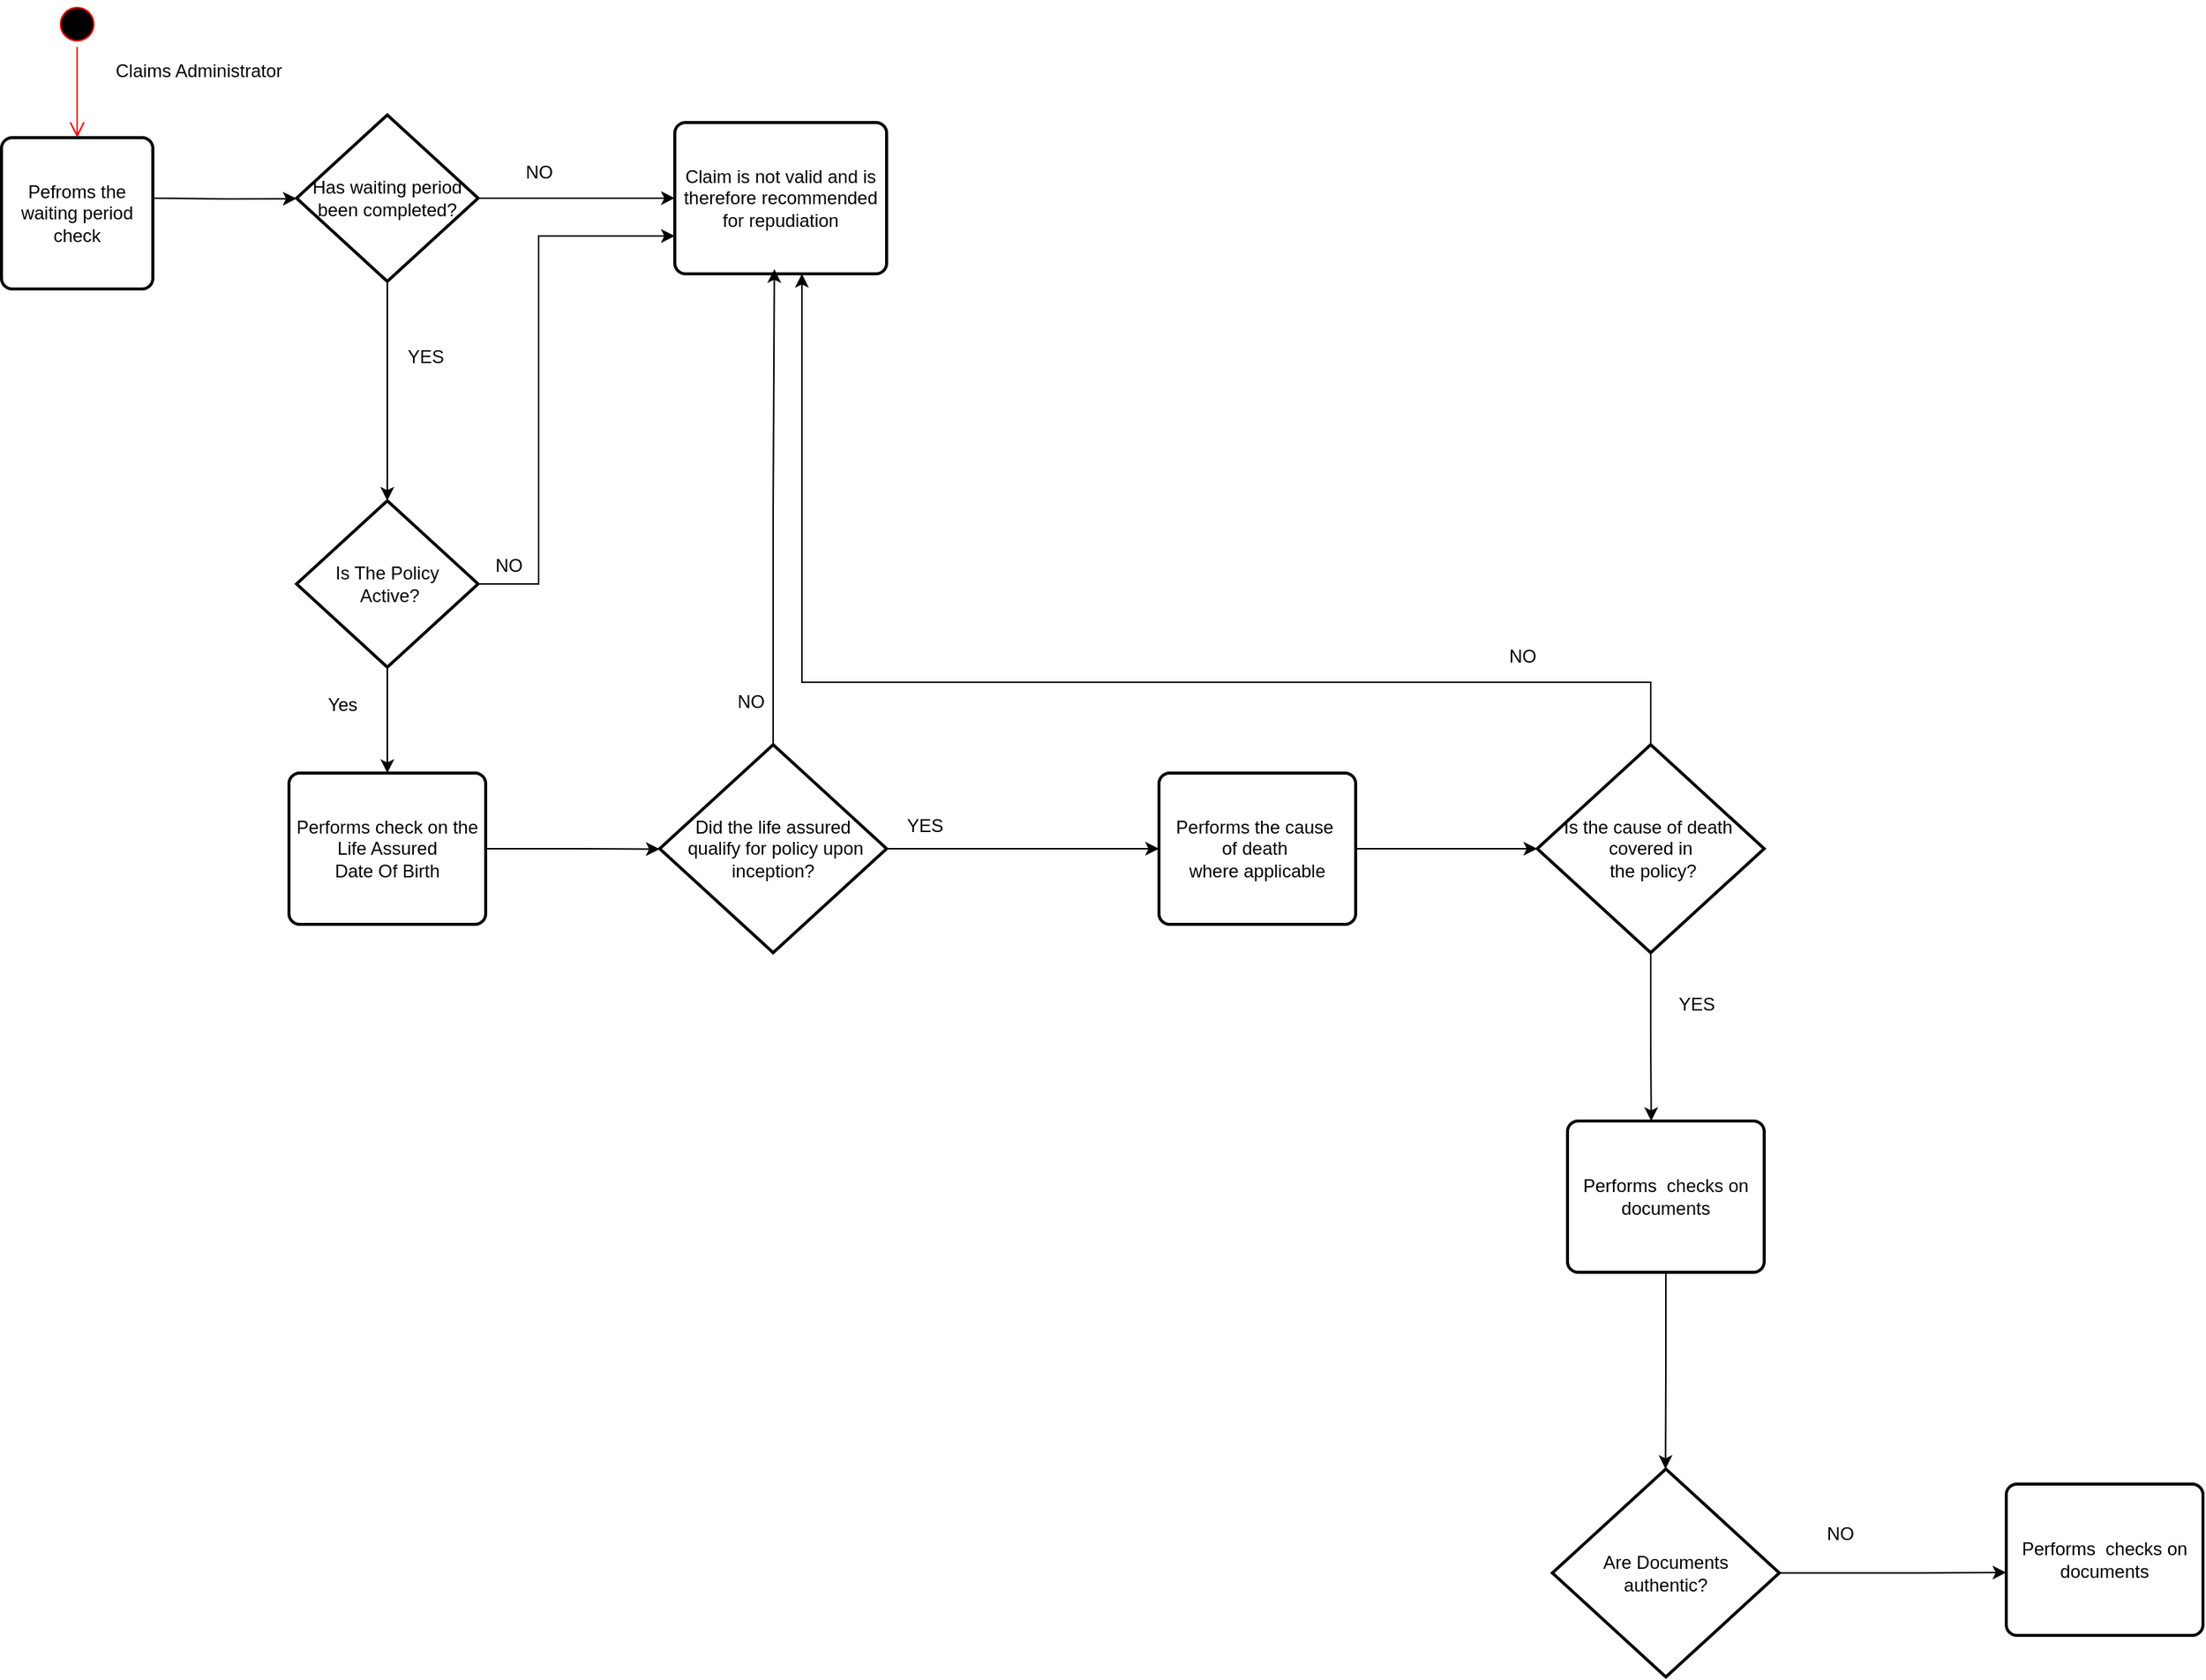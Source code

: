 <mxfile version="24.7.12">
  <diagram name="Page-1" id="dk5JG5BG7dUx-bN79BuE">
    <mxGraphModel dx="1687" dy="868" grid="1" gridSize="10" guides="1" tooltips="1" connect="1" arrows="1" fold="1" page="1" pageScale="1" pageWidth="3300" pageHeight="4681" math="0" shadow="0">
      <root>
        <mxCell id="0" />
        <mxCell id="1" parent="0" />
        <mxCell id="ftPaLTM5NW6tohYGkFOO-1" value="" style="ellipse;html=1;shape=startState;fillColor=#000000;strokeColor=#ff0000;" vertex="1" parent="1">
          <mxGeometry x="680" y="30" width="30" height="30" as="geometry" />
        </mxCell>
        <mxCell id="ftPaLTM5NW6tohYGkFOO-2" value="" style="edgeStyle=orthogonalEdgeStyle;html=1;verticalAlign=bottom;endArrow=open;endSize=8;strokeColor=#ff0000;rounded=0;" edge="1" source="ftPaLTM5NW6tohYGkFOO-1" parent="1">
          <mxGeometry relative="1" as="geometry">
            <mxPoint x="695" y="120" as="targetPoint" />
          </mxGeometry>
        </mxCell>
        <mxCell id="ftPaLTM5NW6tohYGkFOO-3" value="Claims Administrator&lt;div&gt;&lt;br&gt;&lt;/div&gt;" style="text;html=1;align=center;verticalAlign=middle;resizable=0;points=[];autosize=1;strokeColor=none;fillColor=none;" vertex="1" parent="1">
          <mxGeometry x="710" y="63" width="130" height="40" as="geometry" />
        </mxCell>
        <mxCell id="ftPaLTM5NW6tohYGkFOO-5" style="edgeStyle=orthogonalEdgeStyle;rounded=0;orthogonalLoop=1;jettySize=auto;html=1;exitX=1;exitY=0.5;exitDx=0;exitDy=0;" edge="1" parent="1">
          <mxGeometry relative="1" as="geometry">
            <mxPoint x="840.0" y="160.31" as="targetPoint" />
            <mxPoint x="745.0" y="160" as="sourcePoint" />
          </mxGeometry>
        </mxCell>
        <mxCell id="ftPaLTM5NW6tohYGkFOO-4" value="Pefroms the waiting period check" style="rounded=1;whiteSpace=wrap;html=1;absoluteArcSize=1;arcSize=14;strokeWidth=2;" vertex="1" parent="1">
          <mxGeometry x="645" y="120" width="100" height="100" as="geometry" />
        </mxCell>
        <mxCell id="ftPaLTM5NW6tohYGkFOO-7" style="edgeStyle=orthogonalEdgeStyle;rounded=0;orthogonalLoop=1;jettySize=auto;html=1;exitX=1;exitY=0.5;exitDx=0;exitDy=0;exitPerimeter=0;" edge="1" parent="1" source="ftPaLTM5NW6tohYGkFOO-6">
          <mxGeometry relative="1" as="geometry">
            <mxPoint x="1090" y="159.966" as="targetPoint" />
          </mxGeometry>
        </mxCell>
        <mxCell id="ftPaLTM5NW6tohYGkFOO-9" style="edgeStyle=orthogonalEdgeStyle;rounded=0;orthogonalLoop=1;jettySize=auto;html=1;exitX=0.5;exitY=1;exitDx=0;exitDy=0;exitPerimeter=0;" edge="1" parent="1" source="ftPaLTM5NW6tohYGkFOO-6">
          <mxGeometry relative="1" as="geometry">
            <mxPoint x="899.966" y="360" as="targetPoint" />
          </mxGeometry>
        </mxCell>
        <mxCell id="ftPaLTM5NW6tohYGkFOO-6" value="Has waiting period been completed?" style="strokeWidth=2;html=1;shape=mxgraph.flowchart.decision;whiteSpace=wrap;" vertex="1" parent="1">
          <mxGeometry x="840" y="105" width="120" height="110" as="geometry" />
        </mxCell>
        <mxCell id="ftPaLTM5NW6tohYGkFOO-8" value="NO" style="text;html=1;align=center;verticalAlign=middle;resizable=0;points=[];autosize=1;strokeColor=none;fillColor=none;" vertex="1" parent="1">
          <mxGeometry x="980" y="128" width="40" height="30" as="geometry" />
        </mxCell>
        <mxCell id="ftPaLTM5NW6tohYGkFOO-10" value="YES" style="text;html=1;align=center;verticalAlign=middle;resizable=0;points=[];autosize=1;strokeColor=none;fillColor=none;" vertex="1" parent="1">
          <mxGeometry x="900" y="250" width="50" height="30" as="geometry" />
        </mxCell>
        <mxCell id="ftPaLTM5NW6tohYGkFOO-11" value="Claim is not valid and is therefore recommended for repudiation" style="rounded=1;whiteSpace=wrap;html=1;absoluteArcSize=1;arcSize=14;strokeWidth=2;" vertex="1" parent="1">
          <mxGeometry x="1090" y="110" width="140" height="100" as="geometry" />
        </mxCell>
        <mxCell id="ftPaLTM5NW6tohYGkFOO-13" style="edgeStyle=orthogonalEdgeStyle;rounded=0;orthogonalLoop=1;jettySize=auto;html=1;exitX=0.5;exitY=1;exitDx=0;exitDy=0;exitPerimeter=0;" edge="1" parent="1" source="ftPaLTM5NW6tohYGkFOO-12">
          <mxGeometry relative="1" as="geometry">
            <mxPoint x="900" y="540" as="targetPoint" />
          </mxGeometry>
        </mxCell>
        <mxCell id="ftPaLTM5NW6tohYGkFOO-16" style="edgeStyle=orthogonalEdgeStyle;rounded=0;orthogonalLoop=1;jettySize=auto;html=1;exitX=1;exitY=0.5;exitDx=0;exitDy=0;exitPerimeter=0;entryX=0;entryY=0.75;entryDx=0;entryDy=0;" edge="1" parent="1" source="ftPaLTM5NW6tohYGkFOO-12" target="ftPaLTM5NW6tohYGkFOO-11">
          <mxGeometry relative="1" as="geometry">
            <Array as="points">
              <mxPoint x="1000" y="415" />
              <mxPoint x="1000" y="185" />
            </Array>
          </mxGeometry>
        </mxCell>
        <mxCell id="ftPaLTM5NW6tohYGkFOO-12" value="Is The Policy&lt;br&gt;&amp;nbsp;Active?" style="strokeWidth=2;html=1;shape=mxgraph.flowchart.decision;whiteSpace=wrap;" vertex="1" parent="1">
          <mxGeometry x="840" y="360" width="120" height="110" as="geometry" />
        </mxCell>
        <mxCell id="ftPaLTM5NW6tohYGkFOO-14" value="Yes" style="text;html=1;align=center;verticalAlign=middle;resizable=0;points=[];autosize=1;strokeColor=none;fillColor=none;" vertex="1" parent="1">
          <mxGeometry x="850" y="480" width="40" height="30" as="geometry" />
        </mxCell>
        <mxCell id="ftPaLTM5NW6tohYGkFOO-17" value="NO" style="text;html=1;align=center;verticalAlign=middle;resizable=0;points=[];autosize=1;strokeColor=none;fillColor=none;" vertex="1" parent="1">
          <mxGeometry x="960" y="388" width="40" height="30" as="geometry" />
        </mxCell>
        <mxCell id="ftPaLTM5NW6tohYGkFOO-20" style="edgeStyle=orthogonalEdgeStyle;rounded=0;orthogonalLoop=1;jettySize=auto;html=1;exitX=1;exitY=0.5;exitDx=0;exitDy=0;" edge="1" parent="1" source="ftPaLTM5NW6tohYGkFOO-19">
          <mxGeometry relative="1" as="geometry">
            <mxPoint x="1080" y="590.31" as="targetPoint" />
          </mxGeometry>
        </mxCell>
        <mxCell id="ftPaLTM5NW6tohYGkFOO-19" value="Performs check on the Life Assured&lt;br&gt;Date Of Birth" style="rounded=1;whiteSpace=wrap;html=1;absoluteArcSize=1;arcSize=14;strokeWidth=2;" vertex="1" parent="1">
          <mxGeometry x="835" y="540" width="130" height="100" as="geometry" />
        </mxCell>
        <mxCell id="ftPaLTM5NW6tohYGkFOO-25" style="edgeStyle=orthogonalEdgeStyle;rounded=0;orthogonalLoop=1;jettySize=auto;html=1;exitX=1;exitY=0.5;exitDx=0;exitDy=0;exitPerimeter=0;" edge="1" parent="1" source="ftPaLTM5NW6tohYGkFOO-21">
          <mxGeometry relative="1" as="geometry">
            <mxPoint x="1410" y="590" as="targetPoint" />
          </mxGeometry>
        </mxCell>
        <mxCell id="ftPaLTM5NW6tohYGkFOO-21" value="Did the life assured&lt;br&gt;&amp;nbsp;qualify for policy upon&lt;br&gt;inception?" style="strokeWidth=2;html=1;shape=mxgraph.flowchart.decision;whiteSpace=wrap;" vertex="1" parent="1">
          <mxGeometry x="1080" y="521.25" width="150" height="137.5" as="geometry" />
        </mxCell>
        <mxCell id="ftPaLTM5NW6tohYGkFOO-23" style="edgeStyle=orthogonalEdgeStyle;rounded=0;orthogonalLoop=1;jettySize=auto;html=1;exitX=0.5;exitY=0;exitDx=0;exitDy=0;exitPerimeter=0;entryX=0.47;entryY=0.969;entryDx=0;entryDy=0;entryPerimeter=0;" edge="1" parent="1" source="ftPaLTM5NW6tohYGkFOO-21" target="ftPaLTM5NW6tohYGkFOO-11">
          <mxGeometry relative="1" as="geometry" />
        </mxCell>
        <mxCell id="ftPaLTM5NW6tohYGkFOO-24" value="NO" style="text;html=1;align=center;verticalAlign=middle;resizable=0;points=[];autosize=1;strokeColor=none;fillColor=none;" vertex="1" parent="1">
          <mxGeometry x="1120" y="478" width="40" height="30" as="geometry" />
        </mxCell>
        <mxCell id="ftPaLTM5NW6tohYGkFOO-26" value="YES" style="text;html=1;align=center;verticalAlign=middle;resizable=0;points=[];autosize=1;strokeColor=none;fillColor=none;" vertex="1" parent="1">
          <mxGeometry x="1230" y="560" width="50" height="30" as="geometry" />
        </mxCell>
        <mxCell id="ftPaLTM5NW6tohYGkFOO-28" style="edgeStyle=orthogonalEdgeStyle;rounded=0;orthogonalLoop=1;jettySize=auto;html=1;exitX=1;exitY=0.5;exitDx=0;exitDy=0;" edge="1" parent="1" source="ftPaLTM5NW6tohYGkFOO-27">
          <mxGeometry relative="1" as="geometry">
            <mxPoint x="1660" y="590" as="targetPoint" />
          </mxGeometry>
        </mxCell>
        <mxCell id="ftPaLTM5NW6tohYGkFOO-27" value="Performs the cause&amp;nbsp;&lt;br&gt;of death&amp;nbsp;&lt;br&gt;where applicable" style="rounded=1;whiteSpace=wrap;html=1;absoluteArcSize=1;arcSize=14;strokeWidth=2;" vertex="1" parent="1">
          <mxGeometry x="1410" y="540" width="130" height="100" as="geometry" />
        </mxCell>
        <mxCell id="ftPaLTM5NW6tohYGkFOO-32" style="edgeStyle=orthogonalEdgeStyle;rounded=0;orthogonalLoop=1;jettySize=auto;html=1;exitX=0.5;exitY=1;exitDx=0;exitDy=0;exitPerimeter=0;" edge="1" parent="1" source="ftPaLTM5NW6tohYGkFOO-29">
          <mxGeometry relative="1" as="geometry">
            <mxPoint x="1735.353" y="770" as="targetPoint" />
          </mxGeometry>
        </mxCell>
        <mxCell id="ftPaLTM5NW6tohYGkFOO-29" value="Is the cause of death&amp;nbsp;&lt;br&gt;covered in&lt;br&gt;&amp;nbsp;the policy?" style="strokeWidth=2;html=1;shape=mxgraph.flowchart.decision;whiteSpace=wrap;" vertex="1" parent="1">
          <mxGeometry x="1660" y="521.25" width="150" height="137.5" as="geometry" />
        </mxCell>
        <mxCell id="ftPaLTM5NW6tohYGkFOO-30" style="edgeStyle=orthogonalEdgeStyle;rounded=0;orthogonalLoop=1;jettySize=auto;html=1;exitX=0.5;exitY=0;exitDx=0;exitDy=0;exitPerimeter=0;" edge="1" parent="1" source="ftPaLTM5NW6tohYGkFOO-29">
          <mxGeometry relative="1" as="geometry">
            <mxPoint x="1174" y="210" as="targetPoint" />
            <Array as="points">
              <mxPoint x="1735" y="480" />
              <mxPoint x="1174" y="480" />
            </Array>
          </mxGeometry>
        </mxCell>
        <mxCell id="ftPaLTM5NW6tohYGkFOO-31" value="NO" style="text;html=1;align=center;verticalAlign=middle;resizable=0;points=[];autosize=1;strokeColor=none;fillColor=none;" vertex="1" parent="1">
          <mxGeometry x="1630" y="448" width="40" height="30" as="geometry" />
        </mxCell>
        <mxCell id="ftPaLTM5NW6tohYGkFOO-33" value="YES" style="text;html=1;align=center;verticalAlign=middle;resizable=0;points=[];autosize=1;strokeColor=none;fillColor=none;" vertex="1" parent="1">
          <mxGeometry x="1740" y="678" width="50" height="30" as="geometry" />
        </mxCell>
        <mxCell id="ftPaLTM5NW6tohYGkFOO-35" style="edgeStyle=orthogonalEdgeStyle;rounded=0;orthogonalLoop=1;jettySize=auto;html=1;exitX=0.5;exitY=1;exitDx=0;exitDy=0;" edge="1" parent="1" source="ftPaLTM5NW6tohYGkFOO-34">
          <mxGeometry relative="1" as="geometry">
            <mxPoint x="1744.765" y="1000" as="targetPoint" />
          </mxGeometry>
        </mxCell>
        <mxCell id="ftPaLTM5NW6tohYGkFOO-34" value="Performs&amp;nbsp; checks on documents" style="rounded=1;whiteSpace=wrap;html=1;absoluteArcSize=1;arcSize=14;strokeWidth=2;" vertex="1" parent="1">
          <mxGeometry x="1680" y="770" width="130" height="100" as="geometry" />
        </mxCell>
        <mxCell id="ftPaLTM5NW6tohYGkFOO-37" style="edgeStyle=orthogonalEdgeStyle;rounded=0;orthogonalLoop=1;jettySize=auto;html=1;exitX=1;exitY=0.5;exitDx=0;exitDy=0;exitPerimeter=0;" edge="1" parent="1" source="ftPaLTM5NW6tohYGkFOO-36">
          <mxGeometry relative="1" as="geometry">
            <mxPoint x="1970" y="1068.471" as="targetPoint" />
          </mxGeometry>
        </mxCell>
        <mxCell id="ftPaLTM5NW6tohYGkFOO-36" value="Are Documents&lt;br&gt;authentic?" style="strokeWidth=2;html=1;shape=mxgraph.flowchart.decision;whiteSpace=wrap;" vertex="1" parent="1">
          <mxGeometry x="1670" y="1000" width="150" height="137.5" as="geometry" />
        </mxCell>
        <mxCell id="ftPaLTM5NW6tohYGkFOO-38" value="NO" style="text;html=1;align=center;verticalAlign=middle;resizable=0;points=[];autosize=1;strokeColor=none;fillColor=none;" vertex="1" parent="1">
          <mxGeometry x="1840" y="1028" width="40" height="30" as="geometry" />
        </mxCell>
        <mxCell id="ftPaLTM5NW6tohYGkFOO-39" value="Performs&amp;nbsp; checks on documents" style="rounded=1;whiteSpace=wrap;html=1;absoluteArcSize=1;arcSize=14;strokeWidth=2;" vertex="1" parent="1">
          <mxGeometry x="1970" y="1010" width="130" height="100" as="geometry" />
        </mxCell>
      </root>
    </mxGraphModel>
  </diagram>
</mxfile>
